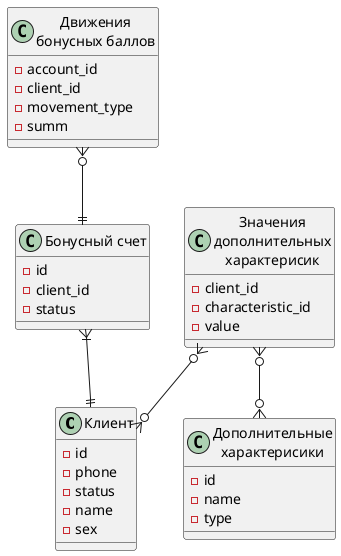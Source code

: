 @startuml er-diagram

class "Клиент" as Clinet {
  - id
  - phone
  - status
  - name
  - sex
}

class "Дополнительные\nхарактерисики" as ClinetCharacteristics {
  - id
  - name
  - type
}

class "Значения\nдополнительных\nхарактерисик" as AdditionalInformation {
  - client_id
  - characteristic_id
  - value
}

class "Бонусный счет" as BonusAccount {
  - id
  - client_id
  - status
}

class "Движения\nбонусных баллов" as AccountMovement {
  - account_id
  - client_id
  - movement_type
  - summ
}

BonusAccount }|--|| Clinet
AccountMovement }o--|| BonusAccount
AdditionalInformation }o--o{ Clinet
AdditionalInformation }o--o{ ClinetCharacteristics

@enduml
